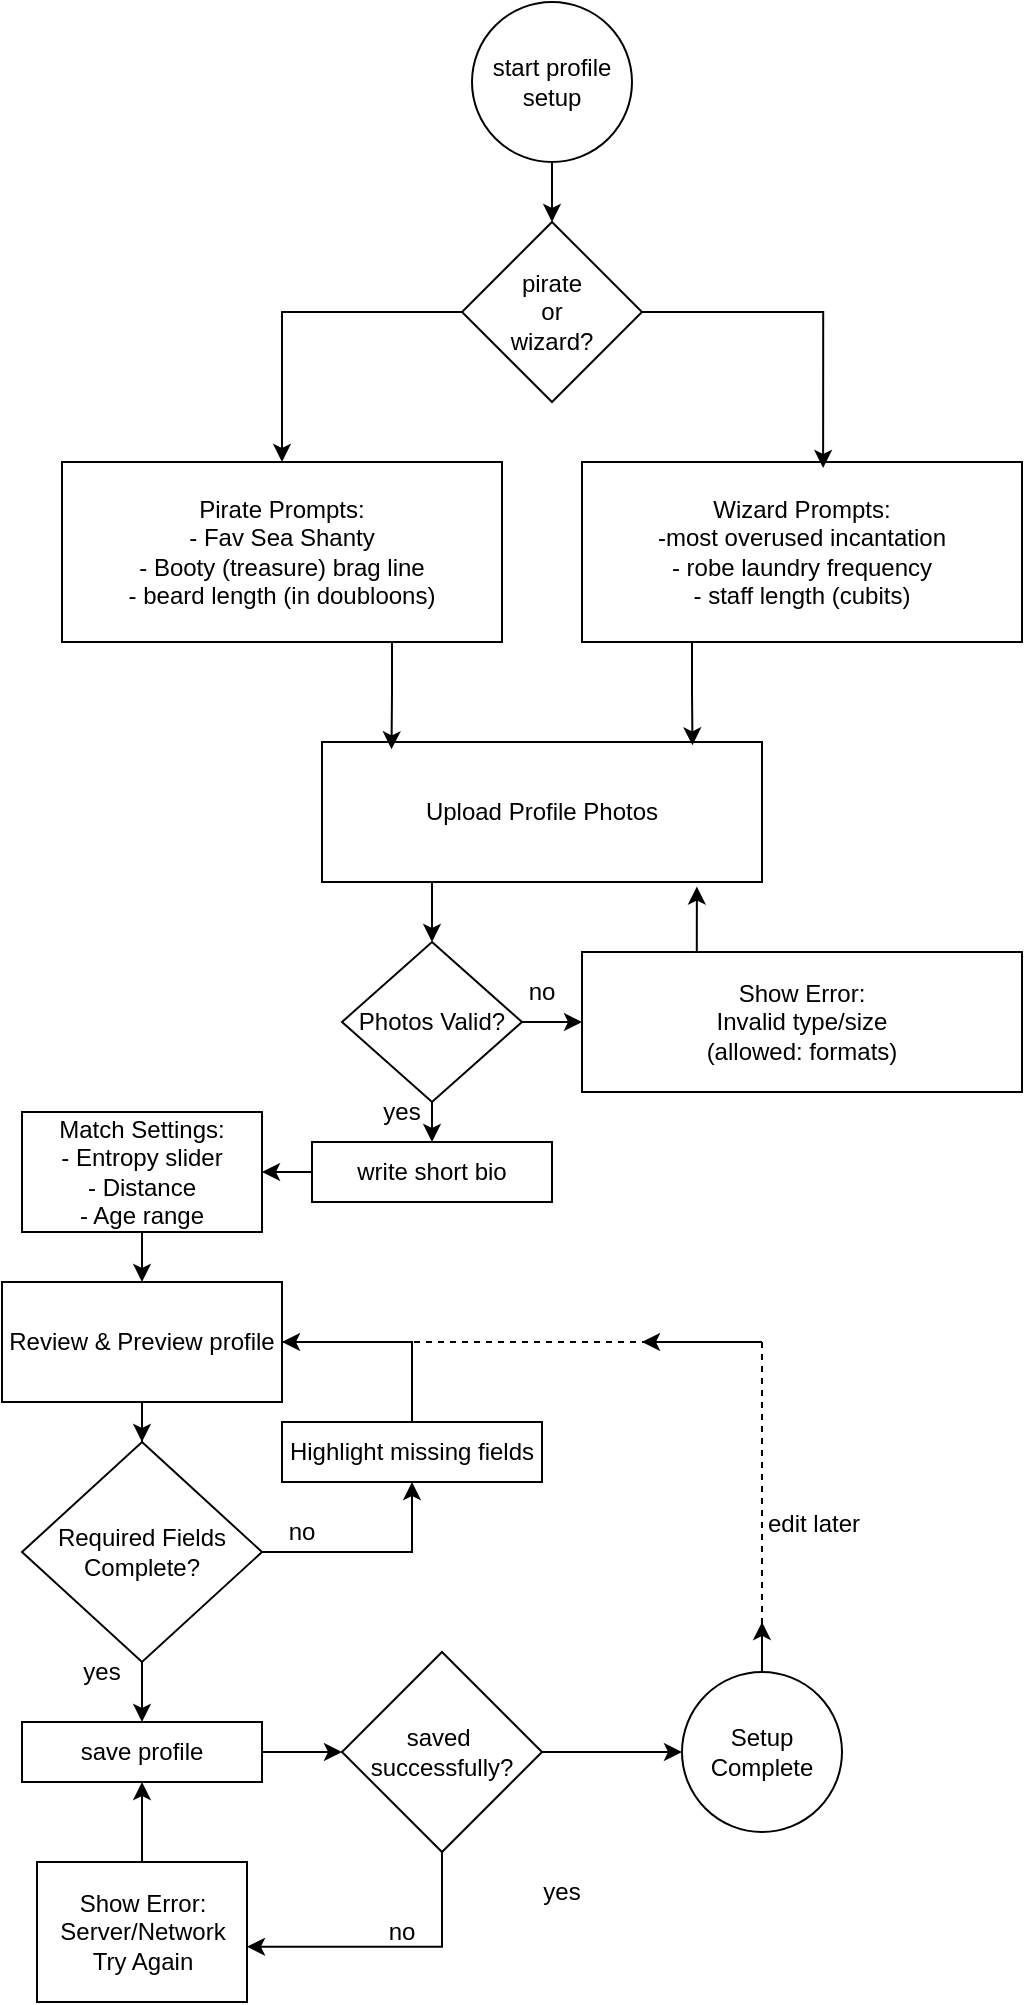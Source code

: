 <mxfile version="28.2.3">
  <diagram name="Page-1" id="o7a0RhQWlGJrE52PQaQs">
    <mxGraphModel dx="2066" dy="1111" grid="1" gridSize="10" guides="1" tooltips="1" connect="1" arrows="1" fold="1" page="1" pageScale="1" pageWidth="850" pageHeight="1100" math="0" shadow="0">
      <root>
        <mxCell id="0" />
        <mxCell id="1" parent="0" />
        <mxCell id="EbYp9D18WgeJvK4pFflG-3" style="edgeStyle=orthogonalEdgeStyle;rounded=0;orthogonalLoop=1;jettySize=auto;html=1;exitX=0.5;exitY=1;exitDx=0;exitDy=0;entryX=0.5;entryY=0;entryDx=0;entryDy=0;" edge="1" parent="1" source="EbYp9D18WgeJvK4pFflG-1" target="EbYp9D18WgeJvK4pFflG-2">
          <mxGeometry relative="1" as="geometry" />
        </mxCell>
        <mxCell id="EbYp9D18WgeJvK4pFflG-1" value="&lt;div&gt;start profile&lt;/div&gt;&lt;div&gt;setup&lt;/div&gt;" style="ellipse;whiteSpace=wrap;html=1;aspect=fixed;" vertex="1" parent="1">
          <mxGeometry x="385" y="10" width="80" height="80" as="geometry" />
        </mxCell>
        <mxCell id="EbYp9D18WgeJvK4pFflG-10" style="edgeStyle=orthogonalEdgeStyle;rounded=0;orthogonalLoop=1;jettySize=auto;html=1;exitX=0;exitY=0.5;exitDx=0;exitDy=0;entryX=0.5;entryY=0;entryDx=0;entryDy=0;" edge="1" parent="1" source="EbYp9D18WgeJvK4pFflG-2" target="EbYp9D18WgeJvK4pFflG-4">
          <mxGeometry relative="1" as="geometry" />
        </mxCell>
        <mxCell id="EbYp9D18WgeJvK4pFflG-2" value="&lt;div&gt;pirate&lt;/div&gt;&lt;div&gt;or&lt;/div&gt;&lt;div&gt;wizard?&lt;/div&gt;" style="rhombus;whiteSpace=wrap;html=1;" vertex="1" parent="1">
          <mxGeometry x="380" y="120" width="90" height="90" as="geometry" />
        </mxCell>
        <mxCell id="EbYp9D18WgeJvK4pFflG-4" value="&lt;div&gt;Pirate Prompts:&lt;/div&gt;&lt;div&gt;- Fav Sea Shanty&lt;/div&gt;&lt;div&gt;- Booty (treasure) brag line&lt;/div&gt;&lt;div&gt;- beard length (in doubloons)&lt;/div&gt;" style="rounded=0;whiteSpace=wrap;html=1;" vertex="1" parent="1">
          <mxGeometry x="180" y="240" width="220" height="90" as="geometry" />
        </mxCell>
        <mxCell id="EbYp9D18WgeJvK4pFflG-5" value="&lt;div&gt;Wizard Prompts:&lt;/div&gt;&lt;div&gt;-most overused incantation&lt;/div&gt;&lt;div&gt;- robe laundry frequency&lt;/div&gt;&lt;div&gt;- staff length (cubits)&lt;/div&gt;" style="rounded=0;whiteSpace=wrap;html=1;" vertex="1" parent="1">
          <mxGeometry x="440" y="240" width="220" height="90" as="geometry" />
        </mxCell>
        <mxCell id="EbYp9D18WgeJvK4pFflG-9" style="edgeStyle=orthogonalEdgeStyle;rounded=0;orthogonalLoop=1;jettySize=auto;html=1;exitX=1;exitY=0.5;exitDx=0;exitDy=0;entryX=0.548;entryY=0.033;entryDx=0;entryDy=0;entryPerimeter=0;" edge="1" parent="1" source="EbYp9D18WgeJvK4pFflG-2" target="EbYp9D18WgeJvK4pFflG-5">
          <mxGeometry relative="1" as="geometry" />
        </mxCell>
        <mxCell id="EbYp9D18WgeJvK4pFflG-16" style="edgeStyle=orthogonalEdgeStyle;rounded=0;orthogonalLoop=1;jettySize=auto;html=1;exitX=0.25;exitY=1;exitDx=0;exitDy=0;entryX=0.5;entryY=0;entryDx=0;entryDy=0;" edge="1" parent="1" source="EbYp9D18WgeJvK4pFflG-11" target="EbYp9D18WgeJvK4pFflG-14">
          <mxGeometry relative="1" as="geometry" />
        </mxCell>
        <mxCell id="EbYp9D18WgeJvK4pFflG-11" value="Upload Profile Photos" style="rounded=0;whiteSpace=wrap;html=1;" vertex="1" parent="1">
          <mxGeometry x="310" y="380" width="220" height="70" as="geometry" />
        </mxCell>
        <mxCell id="EbYp9D18WgeJvK4pFflG-12" style="edgeStyle=orthogonalEdgeStyle;rounded=0;orthogonalLoop=1;jettySize=auto;html=1;exitX=0.75;exitY=1;exitDx=0;exitDy=0;entryX=0.158;entryY=0.052;entryDx=0;entryDy=0;entryPerimeter=0;" edge="1" parent="1" source="EbYp9D18WgeJvK4pFflG-4" target="EbYp9D18WgeJvK4pFflG-11">
          <mxGeometry relative="1" as="geometry" />
        </mxCell>
        <mxCell id="EbYp9D18WgeJvK4pFflG-13" style="edgeStyle=orthogonalEdgeStyle;rounded=0;orthogonalLoop=1;jettySize=auto;html=1;exitX=0.25;exitY=1;exitDx=0;exitDy=0;entryX=0.842;entryY=0.024;entryDx=0;entryDy=0;entryPerimeter=0;" edge="1" parent="1" source="EbYp9D18WgeJvK4pFflG-5" target="EbYp9D18WgeJvK4pFflG-11">
          <mxGeometry relative="1" as="geometry" />
        </mxCell>
        <mxCell id="EbYp9D18WgeJvK4pFflG-18" style="edgeStyle=orthogonalEdgeStyle;rounded=0;orthogonalLoop=1;jettySize=auto;html=1;exitX=1;exitY=0.5;exitDx=0;exitDy=0;entryX=0;entryY=0.5;entryDx=0;entryDy=0;" edge="1" parent="1" source="EbYp9D18WgeJvK4pFflG-14" target="EbYp9D18WgeJvK4pFflG-17">
          <mxGeometry relative="1" as="geometry" />
        </mxCell>
        <mxCell id="EbYp9D18WgeJvK4pFflG-22" style="edgeStyle=orthogonalEdgeStyle;rounded=0;orthogonalLoop=1;jettySize=auto;html=1;exitX=0.5;exitY=1;exitDx=0;exitDy=0;entryX=0.5;entryY=0;entryDx=0;entryDy=0;" edge="1" parent="1" source="EbYp9D18WgeJvK4pFflG-14" target="EbYp9D18WgeJvK4pFflG-21">
          <mxGeometry relative="1" as="geometry" />
        </mxCell>
        <mxCell id="EbYp9D18WgeJvK4pFflG-14" value="Photos Valid?" style="rhombus;whiteSpace=wrap;html=1;" vertex="1" parent="1">
          <mxGeometry x="320" y="480" width="90" height="80" as="geometry" />
        </mxCell>
        <mxCell id="EbYp9D18WgeJvK4pFflG-17" value="&lt;div&gt;Show Error:&lt;/div&gt;&lt;div&gt;Invalid type/size&lt;/div&gt;&lt;div&gt;(allowed: formats)&lt;/div&gt;" style="rounded=0;whiteSpace=wrap;html=1;" vertex="1" parent="1">
          <mxGeometry x="440" y="485" width="220" height="70" as="geometry" />
        </mxCell>
        <mxCell id="EbYp9D18WgeJvK4pFflG-19" style="edgeStyle=orthogonalEdgeStyle;rounded=0;orthogonalLoop=1;jettySize=auto;html=1;exitX=0.25;exitY=0;exitDx=0;exitDy=0;entryX=0.852;entryY=1.033;entryDx=0;entryDy=0;entryPerimeter=0;" edge="1" parent="1" source="EbYp9D18WgeJvK4pFflG-17" target="EbYp9D18WgeJvK4pFflG-11">
          <mxGeometry relative="1" as="geometry" />
        </mxCell>
        <mxCell id="EbYp9D18WgeJvK4pFflG-20" value="no" style="text;html=1;align=center;verticalAlign=middle;whiteSpace=wrap;rounded=0;" vertex="1" parent="1">
          <mxGeometry x="390" y="490" width="60" height="30" as="geometry" />
        </mxCell>
        <mxCell id="EbYp9D18WgeJvK4pFflG-27" style="edgeStyle=orthogonalEdgeStyle;rounded=0;orthogonalLoop=1;jettySize=auto;html=1;exitX=0;exitY=0.5;exitDx=0;exitDy=0;entryX=1;entryY=0.5;entryDx=0;entryDy=0;" edge="1" parent="1" source="EbYp9D18WgeJvK4pFflG-21" target="EbYp9D18WgeJvK4pFflG-23">
          <mxGeometry relative="1" as="geometry" />
        </mxCell>
        <mxCell id="EbYp9D18WgeJvK4pFflG-21" value="write short bio" style="rounded=0;whiteSpace=wrap;html=1;" vertex="1" parent="1">
          <mxGeometry x="305" y="580" width="120" height="30" as="geometry" />
        </mxCell>
        <mxCell id="EbYp9D18WgeJvK4pFflG-26" style="edgeStyle=orthogonalEdgeStyle;rounded=0;orthogonalLoop=1;jettySize=auto;html=1;exitX=0.5;exitY=1;exitDx=0;exitDy=0;entryX=0.5;entryY=0;entryDx=0;entryDy=0;" edge="1" parent="1" source="EbYp9D18WgeJvK4pFflG-23" target="EbYp9D18WgeJvK4pFflG-25">
          <mxGeometry relative="1" as="geometry" />
        </mxCell>
        <mxCell id="EbYp9D18WgeJvK4pFflG-23" value="&lt;div&gt;Match Settings:&lt;/div&gt;&lt;div&gt;- Entropy slider&lt;/div&gt;&lt;div&gt;- Distance&lt;/div&gt;&lt;div&gt;- Age range&lt;/div&gt;" style="rounded=0;whiteSpace=wrap;html=1;" vertex="1" parent="1">
          <mxGeometry x="160" y="565" width="120" height="60" as="geometry" />
        </mxCell>
        <mxCell id="EbYp9D18WgeJvK4pFflG-29" style="edgeStyle=orthogonalEdgeStyle;rounded=0;orthogonalLoop=1;jettySize=auto;html=1;exitX=0.5;exitY=1;exitDx=0;exitDy=0;" edge="1" parent="1" source="EbYp9D18WgeJvK4pFflG-25" target="EbYp9D18WgeJvK4pFflG-28">
          <mxGeometry relative="1" as="geometry" />
        </mxCell>
        <mxCell id="EbYp9D18WgeJvK4pFflG-25" value="Review &amp;amp; Preview profile" style="rounded=0;whiteSpace=wrap;html=1;" vertex="1" parent="1">
          <mxGeometry x="150" y="650" width="140" height="60" as="geometry" />
        </mxCell>
        <mxCell id="EbYp9D18WgeJvK4pFflG-31" style="edgeStyle=orthogonalEdgeStyle;rounded=0;orthogonalLoop=1;jettySize=auto;html=1;exitX=1;exitY=0.5;exitDx=0;exitDy=0;entryX=0.5;entryY=1;entryDx=0;entryDy=0;" edge="1" parent="1" source="EbYp9D18WgeJvK4pFflG-28" target="EbYp9D18WgeJvK4pFflG-30">
          <mxGeometry relative="1" as="geometry" />
        </mxCell>
        <mxCell id="EbYp9D18WgeJvK4pFflG-37" style="edgeStyle=orthogonalEdgeStyle;rounded=0;orthogonalLoop=1;jettySize=auto;html=1;exitX=0.5;exitY=1;exitDx=0;exitDy=0;entryX=0.5;entryY=0;entryDx=0;entryDy=0;" edge="1" parent="1" source="EbYp9D18WgeJvK4pFflG-28" target="EbYp9D18WgeJvK4pFflG-36">
          <mxGeometry relative="1" as="geometry" />
        </mxCell>
        <mxCell id="EbYp9D18WgeJvK4pFflG-28" value="Required Fields Complete?" style="rhombus;whiteSpace=wrap;html=1;" vertex="1" parent="1">
          <mxGeometry x="160" y="730" width="120" height="110" as="geometry" />
        </mxCell>
        <mxCell id="EbYp9D18WgeJvK4pFflG-32" style="edgeStyle=orthogonalEdgeStyle;rounded=0;orthogonalLoop=1;jettySize=auto;html=1;exitX=0.5;exitY=0;exitDx=0;exitDy=0;entryX=1;entryY=0.5;entryDx=0;entryDy=0;" edge="1" parent="1" source="EbYp9D18WgeJvK4pFflG-30" target="EbYp9D18WgeJvK4pFflG-25">
          <mxGeometry relative="1" as="geometry" />
        </mxCell>
        <mxCell id="EbYp9D18WgeJvK4pFflG-30" value="Highlight missing fields" style="rounded=0;whiteSpace=wrap;html=1;" vertex="1" parent="1">
          <mxGeometry x="290" y="720" width="130" height="30" as="geometry" />
        </mxCell>
        <mxCell id="EbYp9D18WgeJvK4pFflG-33" value="yes" style="text;html=1;align=center;verticalAlign=middle;whiteSpace=wrap;rounded=0;" vertex="1" parent="1">
          <mxGeometry x="170" y="830" width="60" height="30" as="geometry" />
        </mxCell>
        <mxCell id="EbYp9D18WgeJvK4pFflG-34" value="yes" style="text;html=1;align=center;verticalAlign=middle;whiteSpace=wrap;rounded=0;" vertex="1" parent="1">
          <mxGeometry x="320" y="550" width="60" height="30" as="geometry" />
        </mxCell>
        <mxCell id="EbYp9D18WgeJvK4pFflG-35" value="no" style="text;html=1;align=center;verticalAlign=middle;whiteSpace=wrap;rounded=0;" vertex="1" parent="1">
          <mxGeometry x="270" y="760" width="60" height="30" as="geometry" />
        </mxCell>
        <mxCell id="EbYp9D18WgeJvK4pFflG-39" style="edgeStyle=orthogonalEdgeStyle;rounded=0;orthogonalLoop=1;jettySize=auto;html=1;exitX=1;exitY=0.5;exitDx=0;exitDy=0;entryX=0;entryY=0.5;entryDx=0;entryDy=0;" edge="1" parent="1" source="EbYp9D18WgeJvK4pFflG-36" target="EbYp9D18WgeJvK4pFflG-38">
          <mxGeometry relative="1" as="geometry" />
        </mxCell>
        <mxCell id="EbYp9D18WgeJvK4pFflG-36" value="save profile" style="rounded=0;whiteSpace=wrap;html=1;" vertex="1" parent="1">
          <mxGeometry x="160" y="870" width="120" height="30" as="geometry" />
        </mxCell>
        <mxCell id="EbYp9D18WgeJvK4pFflG-47" style="edgeStyle=orthogonalEdgeStyle;rounded=0;orthogonalLoop=1;jettySize=auto;html=1;exitX=1;exitY=0.5;exitDx=0;exitDy=0;entryX=0;entryY=0.5;entryDx=0;entryDy=0;" edge="1" parent="1" source="EbYp9D18WgeJvK4pFflG-38" target="EbYp9D18WgeJvK4pFflG-46">
          <mxGeometry relative="1" as="geometry" />
        </mxCell>
        <mxCell id="EbYp9D18WgeJvK4pFflG-38" value="&lt;div&gt;saved&amp;nbsp;&lt;/div&gt;&lt;div&gt;successfully?&lt;/div&gt;" style="rhombus;whiteSpace=wrap;html=1;" vertex="1" parent="1">
          <mxGeometry x="320" y="835" width="100" height="100" as="geometry" />
        </mxCell>
        <mxCell id="EbYp9D18WgeJvK4pFflG-42" style="edgeStyle=orthogonalEdgeStyle;rounded=0;orthogonalLoop=1;jettySize=auto;html=1;exitX=0.5;exitY=0;exitDx=0;exitDy=0;entryX=0.5;entryY=1;entryDx=0;entryDy=0;" edge="1" parent="1" source="EbYp9D18WgeJvK4pFflG-40" target="EbYp9D18WgeJvK4pFflG-36">
          <mxGeometry relative="1" as="geometry" />
        </mxCell>
        <mxCell id="EbYp9D18WgeJvK4pFflG-40" value="&lt;div&gt;Show Error:&lt;/div&gt;&lt;div&gt;Server/Network&lt;/div&gt;&lt;div&gt;Try Again&lt;/div&gt;" style="rounded=0;whiteSpace=wrap;html=1;" vertex="1" parent="1">
          <mxGeometry x="167.5" y="940" width="105" height="70" as="geometry" />
        </mxCell>
        <mxCell id="EbYp9D18WgeJvK4pFflG-41" style="edgeStyle=orthogonalEdgeStyle;rounded=0;orthogonalLoop=1;jettySize=auto;html=1;exitX=0.5;exitY=1;exitDx=0;exitDy=0;entryX=1;entryY=0.605;entryDx=0;entryDy=0;entryPerimeter=0;" edge="1" parent="1" source="EbYp9D18WgeJvK4pFflG-38" target="EbYp9D18WgeJvK4pFflG-40">
          <mxGeometry relative="1" as="geometry" />
        </mxCell>
        <mxCell id="EbYp9D18WgeJvK4pFflG-43" value="yes" style="text;html=1;align=center;verticalAlign=middle;whiteSpace=wrap;rounded=0;" vertex="1" parent="1">
          <mxGeometry x="400" y="940" width="60" height="30" as="geometry" />
        </mxCell>
        <mxCell id="EbYp9D18WgeJvK4pFflG-44" value="no" style="text;html=1;align=center;verticalAlign=middle;whiteSpace=wrap;rounded=0;" vertex="1" parent="1">
          <mxGeometry x="320" y="960" width="60" height="30" as="geometry" />
        </mxCell>
        <mxCell id="EbYp9D18WgeJvK4pFflG-48" style="endArrow=none;dashed=1;html=1;rounded=0;" edge="1" parent="1" source="EbYp9D18WgeJvK4pFflG-46" target="EbYp9D18WgeJvK4pFflG-25">
          <mxGeometry relative="1" as="geometry">
            <Array as="points">
              <mxPoint x="530" y="680" />
            </Array>
          </mxGeometry>
        </mxCell>
        <mxCell id="EbYp9D18WgeJvK4pFflG-46" value="Setup Complete" style="ellipse;whiteSpace=wrap;html=1;aspect=fixed;" vertex="1" parent="1">
          <mxGeometry x="490" y="845" width="80" height="80" as="geometry" />
        </mxCell>
        <mxCell id="EbYp9D18WgeJvK4pFflG-52" value="" style="endArrow=classic;html=1;rounded=0;" edge="1" parent="1">
          <mxGeometry width="50" height="50" relative="1" as="geometry">
            <mxPoint x="530" y="680" as="sourcePoint" />
            <mxPoint x="470" y="680" as="targetPoint" />
          </mxGeometry>
        </mxCell>
        <mxCell id="EbYp9D18WgeJvK4pFflG-53" value="" style="endArrow=classic;html=1;rounded=0;" edge="1" parent="1">
          <mxGeometry width="50" height="50" relative="1" as="geometry">
            <mxPoint x="530" y="845" as="sourcePoint" />
            <mxPoint x="530" y="820" as="targetPoint" />
          </mxGeometry>
        </mxCell>
        <mxCell id="EbYp9D18WgeJvK4pFflG-54" value="edit later" style="text;html=1;align=center;verticalAlign=middle;whiteSpace=wrap;rounded=0;" vertex="1" parent="1">
          <mxGeometry x="526" y="756" width="60" height="30" as="geometry" />
        </mxCell>
      </root>
    </mxGraphModel>
  </diagram>
</mxfile>
